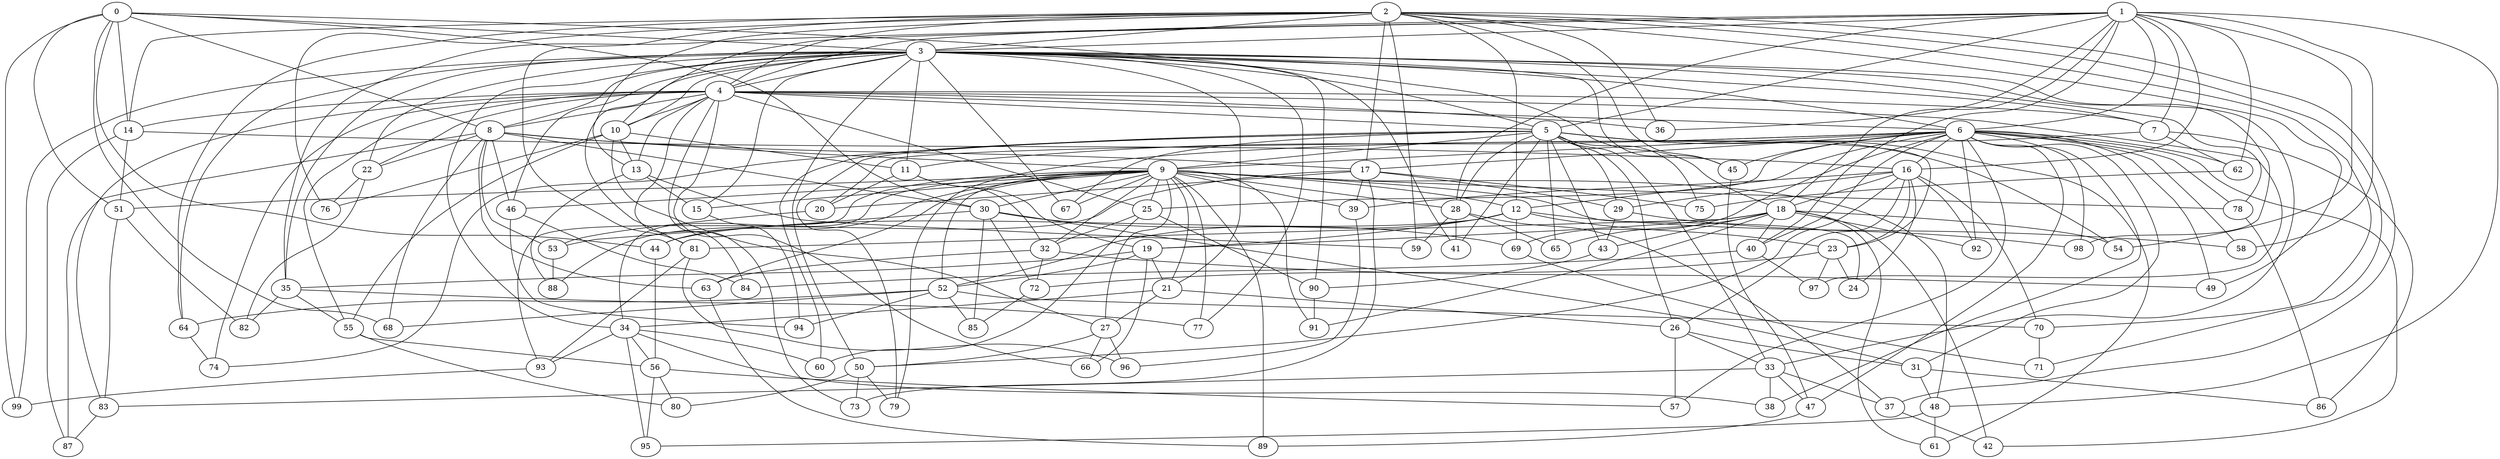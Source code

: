 strict graph "barabasi_albert_graph(100,3)" {
0;
1;
2;
3;
4;
5;
6;
7;
8;
9;
10;
11;
12;
13;
14;
15;
16;
17;
18;
19;
20;
21;
22;
23;
24;
25;
26;
27;
28;
29;
30;
31;
32;
33;
34;
35;
36;
37;
38;
39;
40;
41;
42;
43;
44;
45;
46;
47;
48;
49;
50;
51;
52;
53;
54;
55;
56;
57;
58;
59;
60;
61;
62;
63;
64;
65;
66;
67;
68;
69;
70;
71;
72;
73;
74;
75;
76;
77;
78;
79;
80;
81;
82;
83;
84;
85;
86;
87;
88;
89;
90;
91;
92;
93;
94;
95;
96;
97;
98;
99;
0 -- 3  [is_available=True, prob="0.294924199476"];
0 -- 68  [is_available=True, prob="1.0"];
0 -- 8  [is_available=True, prob="0.821346129601"];
0 -- 41  [is_available=True, prob="0.34387766524"];
0 -- 44  [is_available=True, prob="1.0"];
0 -- 14  [is_available=True, prob="0.724808424546"];
0 -- 99  [is_available=True, prob="0.543752505538"];
0 -- 51  [is_available=True, prob="0.14546487408"];
0 -- 30  [is_available=True, prob="1.0"];
1 -- 48  [is_available=True, prob="0.976917703921"];
1 -- 3  [is_available=True, prob="1.0"];
1 -- 4  [is_available=True, prob="0.800442821852"];
1 -- 5  [is_available=True, prob="0.118476144891"];
1 -- 6  [is_available=True, prob="1.0"];
1 -- 7  [is_available=True, prob="1.0"];
1 -- 40  [is_available=True, prob="0.477204374628"];
1 -- 10  [is_available=True, prob="0.684782692251"];
1 -- 16  [is_available=True, prob="0.0952148371448"];
1 -- 18  [is_available=True, prob="0.66997734291"];
1 -- 35  [is_available=True, prob="0.524932870498"];
1 -- 54  [is_available=True, prob="0.845694993603"];
1 -- 36  [is_available=True, prob="0.637438665088"];
1 -- 58  [is_available=True, prob="0.973393150873"];
1 -- 28  [is_available=True, prob="0.437168036086"];
1 -- 62  [is_available=True, prob="0.477006560685"];
2 -- 64  [is_available=True, prob="0.532362399226"];
2 -- 3  [is_available=True, prob="1.0"];
2 -- 4  [is_available=True, prob="0.324159590408"];
2 -- 37  [is_available=True, prob="0.587425450871"];
2 -- 70  [is_available=True, prob="1.0"];
2 -- 49  [is_available=True, prob="0.456246731325"];
2 -- 76  [is_available=True, prob="1.0"];
2 -- 71  [is_available=True, prob="0.255719138465"];
2 -- 12  [is_available=True, prob="0.380342279928"];
2 -- 13  [is_available=True, prob="0.299044700144"];
2 -- 14  [is_available=True, prob="1.0"];
2 -- 45  [is_available=True, prob="0.7290842476"];
2 -- 17  [is_available=True, prob="0.152249048647"];
2 -- 36  [is_available=True, prob="1.0"];
2 -- 59  [is_available=True, prob="0.911531933225"];
2 -- 81  [is_available=True, prob="0.633692890087"];
3 -- 4  [is_available=True, prob="0.350258917912"];
3 -- 5  [is_available=True, prob="0.704467040761"];
3 -- 6  [is_available=True, prob="0.0821926775108"];
3 -- 7  [is_available=True, prob="0.212924392374"];
3 -- 8  [is_available=True, prob="0.875464489848"];
3 -- 10  [is_available=True, prob="1.0"];
3 -- 11  [is_available=True, prob="0.583181565473"];
3 -- 15  [is_available=True, prob="1.0"];
3 -- 18  [is_available=True, prob="0.0261463137014"];
3 -- 21  [is_available=True, prob="0.541256416833"];
3 -- 22  [is_available=True, prob="0.530768730072"];
3 -- 33  [is_available=True, prob="0.134317588008"];
3 -- 34  [is_available=True, prob="0.251554124501"];
3 -- 35  [is_available=True, prob="0.167363744596"];
3 -- 45  [is_available=True, prob="0.200206033301"];
3 -- 46  [is_available=True, prob="0.599307113415"];
3 -- 50  [is_available=True, prob="0.537022828432"];
3 -- 64  [is_available=True, prob="0.303086702594"];
3 -- 67  [is_available=True, prob="0.796490813249"];
3 -- 77  [is_available=True, prob="1.0"];
3 -- 78  [is_available=True, prob="0.75486164174"];
3 -- 81  [is_available=True, prob="0.552470603859"];
3 -- 90  [is_available=True, prob="0.0871395994851"];
3 -- 98  [is_available=True, prob="0.311537852436"];
3 -- 99  [is_available=True, prob="0.643727001551"];
4 -- 97  [is_available=True, prob="0.598189866015"];
4 -- 36  [is_available=True, prob="1.0"];
4 -- 5  [is_available=True, prob="0.909349782096"];
4 -- 6  [is_available=True, prob="0.0839558387587"];
4 -- 7  [is_available=True, prob="0.632320923464"];
4 -- 8  [is_available=True, prob="1.0"];
4 -- 73  [is_available=True, prob="0.285718652137"];
4 -- 10  [is_available=True, prob="0.84833652947"];
4 -- 13  [is_available=True, prob="0.022029626583"];
4 -- 14  [is_available=True, prob="0.788870405756"];
4 -- 83  [is_available=True, prob="0.305074749307"];
4 -- 84  [is_available=True, prob="0.117681369145"];
4 -- 66  [is_available=True, prob="0.0469122578385"];
4 -- 22  [is_available=True, prob="0.582121036543"];
4 -- 55  [is_available=True, prob="0.153624093619"];
4 -- 25  [is_available=True, prob="0.98388469062"];
4 -- 74  [is_available=True, prob="0.189821432377"];
5 -- 65  [is_available=True, prob="1.0"];
5 -- 33  [is_available=True, prob="0.945224291158"];
5 -- 9  [is_available=True, prob="1.0"];
5 -- 74  [is_available=True, prob="0.713108419806"];
5 -- 43  [is_available=True, prob="1.0"];
5 -- 61  [is_available=True, prob="0.158971204536"];
5 -- 60  [is_available=True, prob="0.32973847864"];
5 -- 75  [is_available=True, prob="0.697245556897"];
5 -- 67  [is_available=True, prob="1.0"];
5 -- 41  [is_available=True, prob="0.0567143043687"];
5 -- 54  [is_available=True, prob="1.0"];
5 -- 23  [is_available=True, prob="0.389475112369"];
5 -- 26  [is_available=True, prob="0.124850516512"];
5 -- 79  [is_available=True, prob="1.0"];
5 -- 28  [is_available=True, prob="0.161236094052"];
5 -- 29  [is_available=True, prob="0.00449518525415"];
6 -- 9  [is_available=True, prob="0.0377072853991"];
6 -- 11  [is_available=True, prob="0.359201239693"];
6 -- 12  [is_available=True, prob="0.961024463192"];
6 -- 16  [is_available=True, prob="0.264987514521"];
6 -- 17  [is_available=True, prob="1.0"];
6 -- 20  [is_available=True, prob="1.0"];
6 -- 25  [is_available=True, prob="0.0329745539553"];
6 -- 31  [is_available=True, prob="0.557991271769"];
6 -- 38  [is_available=True, prob="0.235813121665"];
6 -- 40  [is_available=True, prob="1.0"];
6 -- 42  [is_available=True, prob="1.0"];
6 -- 45  [is_available=True, prob="0.426114463938"];
6 -- 47  [is_available=True, prob="0.506126208549"];
6 -- 49  [is_available=True, prob="0.179767268194"];
6 -- 57  [is_available=True, prob="0.634122243783"];
6 -- 58  [is_available=True, prob="0.164763996608"];
6 -- 62  [is_available=True, prob="0.0957044906928"];
6 -- 69  [is_available=True, prob="0.740035754375"];
6 -- 78  [is_available=True, prob="0.5139312502"];
6 -- 92  [is_available=True, prob="0.755386544333"];
6 -- 98  [is_available=True, prob="1.0"];
7 -- 79  [is_available=True, prob="0.878088257624"];
7 -- 86  [is_available=True, prob="0.434410329142"];
7 -- 62  [is_available=True, prob="0.366546176853"];
8 -- 9  [is_available=True, prob="0.516913886019"];
8 -- 46  [is_available=True, prob="0.317267450464"];
8 -- 17  [is_available=True, prob="0.175060416246"];
8 -- 53  [is_available=True, prob="0.266400509409"];
8 -- 22  [is_available=True, prob="0.622568849794"];
8 -- 87  [is_available=True, prob="0.973485226325"];
8 -- 68  [is_available=True, prob="0.452804077935"];
8 -- 30  [is_available=True, prob="1.0"];
8 -- 63  [is_available=True, prob="1.0"];
9 -- 12  [is_available=True, prob="0.522900575368"];
9 -- 15  [is_available=True, prob="0.476982213973"];
9 -- 21  [is_available=True, prob="0.675734658958"];
9 -- 24  [is_available=True, prob="0.811203330351"];
9 -- 25  [is_available=True, prob="0.231843599709"];
9 -- 27  [is_available=True, prob="0.0295341397127"];
9 -- 28  [is_available=True, prob="1.0"];
9 -- 30  [is_available=True, prob="0.987919294913"];
9 -- 32  [is_available=True, prob="0.0886419315498"];
9 -- 34  [is_available=True, prob="0.854640000746"];
9 -- 39  [is_available=True, prob="1.0"];
9 -- 44  [is_available=True, prob="0.933144942229"];
9 -- 46  [is_available=True, prob="0.524058386485"];
9 -- 48  [is_available=True, prob="0.794455218716"];
9 -- 51  [is_available=True, prob="0.291329614604"];
9 -- 52  [is_available=True, prob="1.0"];
9 -- 63  [is_available=True, prob="1.0"];
9 -- 67  [is_available=True, prob="0.191053732891"];
9 -- 77  [is_available=True, prob="0.226352404883"];
9 -- 78  [is_available=True, prob="1.0"];
9 -- 89  [is_available=True, prob="0.516697188555"];
9 -- 91  [is_available=True, prob="0.274362339239"];
9 -- 93  [is_available=True, prob="0.734848246325"];
10 -- 11  [is_available=True, prob="0.299512832006"];
10 -- 76  [is_available=True, prob="0.21468839395"];
10 -- 13  [is_available=True, prob="0.422447443856"];
10 -- 55  [is_available=True, prob="0.789265668831"];
10 -- 27  [is_available=True, prob="0.983703940224"];
11 -- 32  [is_available=True, prob="0.387502049524"];
11 -- 19  [is_available=True, prob="0.89471029273"];
11 -- 20  [is_available=True, prob="0.644553552156"];
12 -- 69  [is_available=True, prob="0.866877769338"];
12 -- 44  [is_available=True, prob="1.0"];
12 -- 19  [is_available=True, prob="0.622043980577"];
12 -- 52  [is_available=True, prob="0.681370698234"];
12 -- 23  [is_available=True, prob="0.715453460006"];
12 -- 58  [is_available=True, prob="0.432607295667"];
13 -- 15  [is_available=True, prob="0.214563835252"];
13 -- 88  [is_available=True, prob="1.0"];
13 -- 59  [is_available=True, prob="0.335754858176"];
14 -- 16  [is_available=True, prob="0.0746198122609"];
14 -- 51  [is_available=True, prob="1.0"];
14 -- 87  [is_available=True, prob="1.0"];
15 -- 94  [is_available=True, prob="0.251606050893"];
16 -- 70  [is_available=True, prob="0.805599497683"];
16 -- 39  [is_available=True, prob="1.0"];
16 -- 50  [is_available=True, prob="1.0"];
16 -- 18  [is_available=True, prob="0.184932241546"];
16 -- 23  [is_available=True, prob="0.631726003452"];
16 -- 24  [is_available=True, prob="0.195759710356"];
16 -- 26  [is_available=True, prob="1.0"];
16 -- 92  [is_available=True, prob="0.924272165586"];
16 -- 29  [is_available=True, prob="0.215148725612"];
17 -- 39  [is_available=True, prob="0.593211263682"];
17 -- 73  [is_available=True, prob="1.0"];
17 -- 75  [is_available=True, prob="0.771678036304"];
17 -- 20  [is_available=True, prob="0.777304434823"];
17 -- 88  [is_available=True, prob="0.662057198581"];
17 -- 29  [is_available=True, prob="0.796678656108"];
18 -- 65  [is_available=True, prob="0.925913513379"];
18 -- 40  [is_available=True, prob="0.270576411564"];
18 -- 42  [is_available=True, prob="0.558138005676"];
18 -- 43  [is_available=True, prob="0.43914773254"];
18 -- 81  [is_available=True, prob="0.400671868542"];
18 -- 19  [is_available=True, prob="1.0"];
18 -- 54  [is_available=True, prob="1.0"];
18 -- 91  [is_available=True, prob="0.217234285963"];
18 -- 92  [is_available=True, prob="0.400559834726"];
18 -- 61  [is_available=True, prob="0.773525325163"];
19 -- 66  [is_available=True, prob="1.0"];
19 -- 35  [is_available=True, prob="1.0"];
19 -- 52  [is_available=True, prob="0.564307844508"];
19 -- 21  [is_available=True, prob="0.503559122512"];
20 -- 53  [is_available=True, prob="0.5403023243"];
21 -- 34  [is_available=True, prob="1.0"];
21 -- 26  [is_available=True, prob="1.0"];
21 -- 27  [is_available=True, prob="0.566206269242"];
22 -- 76  [is_available=True, prob="1.0"];
22 -- 82  [is_available=True, prob="0.128632352631"];
23 -- 97  [is_available=True, prob="0.527108537903"];
23 -- 72  [is_available=True, prob="0.448919429124"];
23 -- 24  [is_available=True, prob="0.77461861745"];
25 -- 32  [is_available=True, prob="0.165438437298"];
25 -- 90  [is_available=True, prob="0.39429861392"];
25 -- 60  [is_available=True, prob="0.392522797334"];
26 -- 33  [is_available=True, prob="0.0743609907114"];
26 -- 57  [is_available=True, prob="1.0"];
26 -- 31  [is_available=True, prob="0.497097614148"];
27 -- 96  [is_available=True, prob="1.0"];
27 -- 66  [is_available=True, prob="1.0"];
27 -- 50  [is_available=True, prob="1.0"];
28 -- 37  [is_available=True, prob="0.982486307812"];
28 -- 65  [is_available=True, prob="0.850638807037"];
28 -- 41  [is_available=True, prob="0.325714178741"];
28 -- 59  [is_available=True, prob="0.335992211639"];
29 -- 98  [is_available=True, prob="0.167545433183"];
29 -- 43  [is_available=True, prob="1.0"];
30 -- 69  [is_available=True, prob="0.212198694344"];
30 -- 72  [is_available=True, prob="0.608783178915"];
30 -- 53  [is_available=True, prob="0.801790440619"];
30 -- 85  [is_available=True, prob="0.68385461104"];
30 -- 31  [is_available=True, prob="1.0"];
31 -- 48  [is_available=True, prob="1.0"];
31 -- 86  [is_available=True, prob="1.0"];
32 -- 72  [is_available=True, prob="1.0"];
32 -- 49  [is_available=True, prob="0.293566140545"];
32 -- 63  [is_available=True, prob="0.556486633788"];
33 -- 38  [is_available=True, prob="1.0"];
33 -- 47  [is_available=True, prob="1.0"];
33 -- 83  [is_available=True, prob="0.616197627251"];
33 -- 37  [is_available=True, prob="1.0"];
34 -- 38  [is_available=True, prob="1.0"];
34 -- 56  [is_available=True, prob="0.843073158017"];
34 -- 60  [is_available=True, prob="1.0"];
34 -- 93  [is_available=True, prob="0.235787788268"];
34 -- 95  [is_available=True, prob="1.0"];
35 -- 77  [is_available=True, prob="1.0"];
35 -- 82  [is_available=True, prob="0.0259146270117"];
35 -- 55  [is_available=True, prob="0.731586563422"];
37 -- 42  [is_available=True, prob="0.759850763502"];
39 -- 96  [is_available=True, prob="1.0"];
40 -- 84  [is_available=True, prob="0.0400697841336"];
40 -- 97  [is_available=True, prob="0.308769551217"];
43 -- 90  [is_available=True, prob="1.0"];
44 -- 56  [is_available=True, prob="1.0"];
45 -- 47  [is_available=True, prob="0.055253990156"];
46 -- 84  [is_available=True, prob="0.049327109537"];
46 -- 94  [is_available=True, prob="1.0"];
47 -- 89  [is_available=True, prob="0.054572374484"];
48 -- 95  [is_available=True, prob="1.0"];
48 -- 61  [is_available=True, prob="0.23029148693"];
50 -- 80  [is_available=True, prob="0.964399939158"];
50 -- 73  [is_available=True, prob="0.343011908161"];
50 -- 79  [is_available=True, prob="0.773942075427"];
51 -- 82  [is_available=True, prob="0.821382600286"];
51 -- 83  [is_available=True, prob="0.957702611201"];
52 -- 64  [is_available=True, prob="0.562115925056"];
52 -- 68  [is_available=True, prob="0.964051409358"];
52 -- 70  [is_available=True, prob="0.269317632851"];
52 -- 85  [is_available=True, prob="0.097779516184"];
52 -- 94  [is_available=True, prob="0.56523421038"];
53 -- 88  [is_available=True, prob="0.627230409996"];
55 -- 56  [is_available=True, prob="0.641681282532"];
55 -- 80  [is_available=True, prob="0.484973629841"];
56 -- 80  [is_available=True, prob="0.956686327671"];
56 -- 57  [is_available=True, prob="0.229410420763"];
56 -- 95  [is_available=True, prob="0.972830761797"];
62 -- 75  [is_available=True, prob="0.519576959438"];
63 -- 89  [is_available=True, prob="1.0"];
64 -- 74  [is_available=True, prob="0.318501149562"];
69 -- 71  [is_available=True, prob="1.0"];
70 -- 71  [is_available=True, prob="0.313904957493"];
72 -- 85  [is_available=True, prob="0.539742219963"];
78 -- 86  [is_available=True, prob="0.83123758517"];
81 -- 96  [is_available=True, prob="0.774570045498"];
81 -- 93  [is_available=True, prob="0.992609672325"];
83 -- 87  [is_available=True, prob="0.337930009232"];
90 -- 91  [is_available=True, prob="0.062041580894"];
93 -- 99  [is_available=True, prob="0.569152524308"];
}
